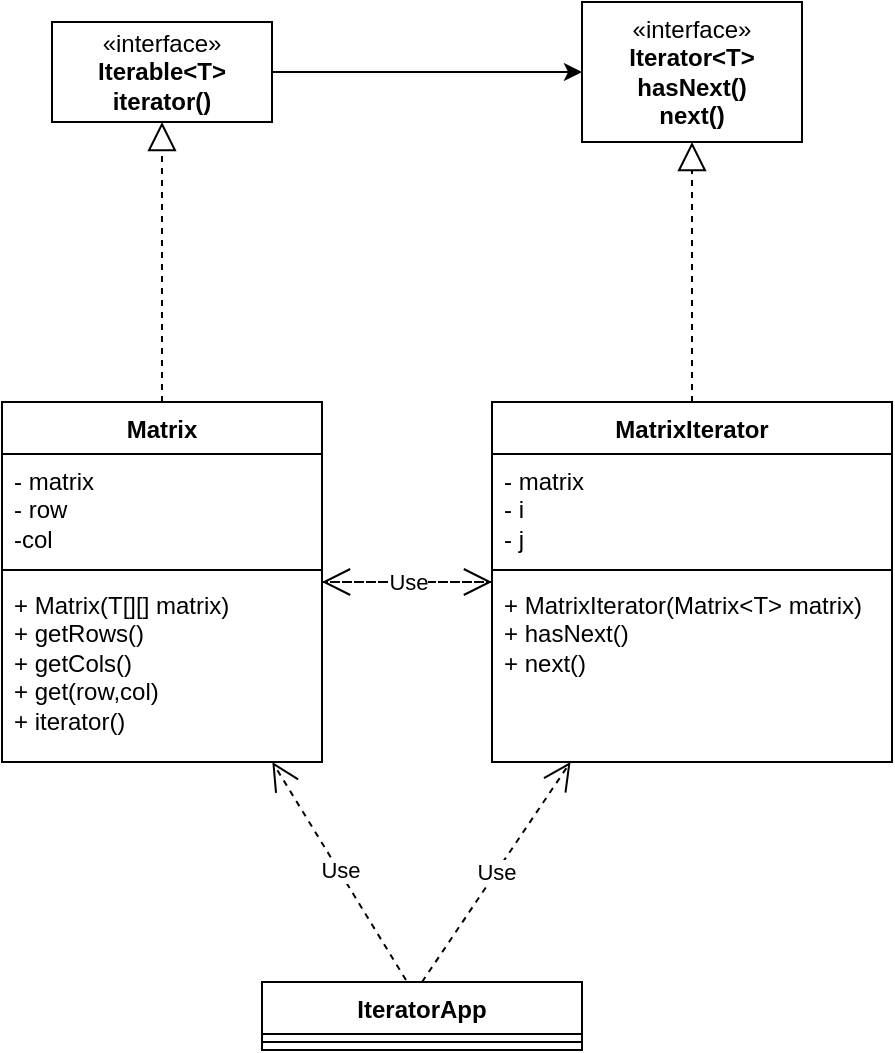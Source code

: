 <mxfile version="24.2.5" type="device">
  <diagram name="Página-1" id="gx38G2qUwWzkEVqAyIuV">
    <mxGraphModel dx="472" dy="868" grid="1" gridSize="10" guides="1" tooltips="1" connect="1" arrows="1" fold="1" page="1" pageScale="1" pageWidth="827" pageHeight="1169" math="0" shadow="0">
      <root>
        <mxCell id="0" />
        <mxCell id="1" parent="0" />
        <mxCell id="MDvxbZTULNSSr8DBJNU8-1" value="Matrix" style="swimlane;fontStyle=1;align=center;verticalAlign=top;childLayout=stackLayout;horizontal=1;startSize=26;horizontalStack=0;resizeParent=1;resizeParentMax=0;resizeLast=0;collapsible=1;marginBottom=0;whiteSpace=wrap;html=1;" parent="1" vertex="1">
          <mxGeometry x="110" y="250" width="160" height="180" as="geometry" />
        </mxCell>
        <mxCell id="MDvxbZTULNSSr8DBJNU8-2" value="- matrix&lt;div&gt;- row&lt;/div&gt;&lt;div&gt;-col&lt;/div&gt;" style="text;strokeColor=none;fillColor=none;align=left;verticalAlign=top;spacingLeft=4;spacingRight=4;overflow=hidden;rotatable=0;points=[[0,0.5],[1,0.5]];portConstraint=eastwest;whiteSpace=wrap;html=1;" parent="MDvxbZTULNSSr8DBJNU8-1" vertex="1">
          <mxGeometry y="26" width="160" height="54" as="geometry" />
        </mxCell>
        <mxCell id="MDvxbZTULNSSr8DBJNU8-3" value="" style="line;strokeWidth=1;fillColor=none;align=left;verticalAlign=middle;spacingTop=-1;spacingLeft=3;spacingRight=3;rotatable=0;labelPosition=right;points=[];portConstraint=eastwest;strokeColor=inherit;" parent="MDvxbZTULNSSr8DBJNU8-1" vertex="1">
          <mxGeometry y="80" width="160" height="8" as="geometry" />
        </mxCell>
        <mxCell id="MDvxbZTULNSSr8DBJNU8-4" value="+ Matrix(T[][] matrix)&lt;br&gt;+ getRows()&lt;div&gt;+ getCols()&lt;/div&gt;&lt;div&gt;+ get(row,col)&lt;/div&gt;&lt;div&gt;+ iterator()&lt;/div&gt;" style="text;strokeColor=none;fillColor=none;align=left;verticalAlign=top;spacingLeft=4;spacingRight=4;overflow=hidden;rotatable=0;points=[[0,0.5],[1,0.5]];portConstraint=eastwest;whiteSpace=wrap;html=1;" parent="MDvxbZTULNSSr8DBJNU8-1" vertex="1">
          <mxGeometry y="88" width="160" height="92" as="geometry" />
        </mxCell>
        <mxCell id="MDvxbZTULNSSr8DBJNU8-19" style="edgeStyle=orthogonalEdgeStyle;rounded=0;orthogonalLoop=1;jettySize=auto;html=1;" parent="1" source="MDvxbZTULNSSr8DBJNU8-5" target="MDvxbZTULNSSr8DBJNU8-7" edge="1">
          <mxGeometry relative="1" as="geometry" />
        </mxCell>
        <mxCell id="MDvxbZTULNSSr8DBJNU8-5" value="«interface»&lt;br&gt;&lt;b&gt;Iterable&amp;lt;T&amp;gt;&lt;/b&gt;&lt;div&gt;&lt;b&gt;iterator()&lt;/b&gt;&lt;/div&gt;" style="html=1;whiteSpace=wrap;" parent="1" vertex="1">
          <mxGeometry x="135" y="60" width="110" height="50" as="geometry" />
        </mxCell>
        <mxCell id="MDvxbZTULNSSr8DBJNU8-6" value="" style="endArrow=block;dashed=1;endFill=0;endSize=12;html=1;rounded=0;exitX=0.5;exitY=0;exitDx=0;exitDy=0;" parent="1" source="MDvxbZTULNSSr8DBJNU8-1" target="MDvxbZTULNSSr8DBJNU8-5" edge="1">
          <mxGeometry width="160" relative="1" as="geometry">
            <mxPoint x="170" y="250" as="sourcePoint" />
            <mxPoint x="330" y="250" as="targetPoint" />
          </mxGeometry>
        </mxCell>
        <mxCell id="MDvxbZTULNSSr8DBJNU8-7" value="«interface»&lt;br&gt;&lt;b&gt;Iterator&amp;lt;T&amp;gt;&lt;br&gt;hasNext()&lt;br&gt;next()&lt;/b&gt;" style="html=1;whiteSpace=wrap;" parent="1" vertex="1">
          <mxGeometry x="400" y="50" width="110" height="70" as="geometry" />
        </mxCell>
        <mxCell id="MDvxbZTULNSSr8DBJNU8-8" value="MatrixIterator" style="swimlane;fontStyle=1;align=center;verticalAlign=top;childLayout=stackLayout;horizontal=1;startSize=26;horizontalStack=0;resizeParent=1;resizeParentMax=0;resizeLast=0;collapsible=1;marginBottom=0;whiteSpace=wrap;html=1;" parent="1" vertex="1">
          <mxGeometry x="355" y="250" width="200" height="180" as="geometry" />
        </mxCell>
        <mxCell id="MDvxbZTULNSSr8DBJNU8-9" value="- matrix&lt;div&gt;- i&lt;/div&gt;&lt;div&gt;- j&lt;/div&gt;" style="text;strokeColor=none;fillColor=none;align=left;verticalAlign=top;spacingLeft=4;spacingRight=4;overflow=hidden;rotatable=0;points=[[0,0.5],[1,0.5]];portConstraint=eastwest;whiteSpace=wrap;html=1;" parent="MDvxbZTULNSSr8DBJNU8-8" vertex="1">
          <mxGeometry y="26" width="200" height="54" as="geometry" />
        </mxCell>
        <mxCell id="MDvxbZTULNSSr8DBJNU8-10" value="" style="line;strokeWidth=1;fillColor=none;align=left;verticalAlign=middle;spacingTop=-1;spacingLeft=3;spacingRight=3;rotatable=0;labelPosition=right;points=[];portConstraint=eastwest;strokeColor=inherit;" parent="MDvxbZTULNSSr8DBJNU8-8" vertex="1">
          <mxGeometry y="80" width="200" height="8" as="geometry" />
        </mxCell>
        <mxCell id="MDvxbZTULNSSr8DBJNU8-11" value="+ MatrixIterator(Matrix&amp;lt;T&amp;gt; matrix)&lt;br&gt;+ hasNext()&lt;div&gt;+ next()&lt;br&gt;&lt;/div&gt;" style="text;strokeColor=none;fillColor=none;align=left;verticalAlign=top;spacingLeft=4;spacingRight=4;overflow=hidden;rotatable=0;points=[[0,0.5],[1,0.5]];portConstraint=eastwest;whiteSpace=wrap;html=1;" parent="MDvxbZTULNSSr8DBJNU8-8" vertex="1">
          <mxGeometry y="88" width="200" height="92" as="geometry" />
        </mxCell>
        <mxCell id="MDvxbZTULNSSr8DBJNU8-12" value="" style="endArrow=block;dashed=1;endFill=0;endSize=12;html=1;rounded=0;exitX=0.5;exitY=0;exitDx=0;exitDy=0;entryX=0.5;entryY=1;entryDx=0;entryDy=0;" parent="1" source="MDvxbZTULNSSr8DBJNU8-8" target="MDvxbZTULNSSr8DBJNU8-7" edge="1">
          <mxGeometry width="160" relative="1" as="geometry">
            <mxPoint x="260" y="250" as="sourcePoint" />
            <mxPoint x="420" y="250" as="targetPoint" />
          </mxGeometry>
        </mxCell>
        <mxCell id="MDvxbZTULNSSr8DBJNU8-13" value="IteratorApp" style="swimlane;fontStyle=1;align=center;verticalAlign=top;childLayout=stackLayout;horizontal=1;startSize=26;horizontalStack=0;resizeParent=1;resizeParentMax=0;resizeLast=0;collapsible=1;marginBottom=0;whiteSpace=wrap;html=1;" parent="1" vertex="1">
          <mxGeometry x="240" y="540" width="160" height="34" as="geometry" />
        </mxCell>
        <mxCell id="MDvxbZTULNSSr8DBJNU8-15" value="" style="line;strokeWidth=1;fillColor=none;align=left;verticalAlign=middle;spacingTop=-1;spacingLeft=3;spacingRight=3;rotatable=0;labelPosition=right;points=[];portConstraint=eastwest;strokeColor=inherit;" parent="MDvxbZTULNSSr8DBJNU8-13" vertex="1">
          <mxGeometry y="26" width="160" height="8" as="geometry" />
        </mxCell>
        <mxCell id="MDvxbZTULNSSr8DBJNU8-17" value="Use" style="endArrow=open;endSize=12;dashed=1;html=1;rounded=0;exitX=0.5;exitY=0;exitDx=0;exitDy=0;" parent="1" source="MDvxbZTULNSSr8DBJNU8-13" target="MDvxbZTULNSSr8DBJNU8-8" edge="1">
          <mxGeometry width="160" relative="1" as="geometry">
            <mxPoint x="260" y="350" as="sourcePoint" />
            <mxPoint x="420" y="350" as="targetPoint" />
          </mxGeometry>
        </mxCell>
        <mxCell id="MDvxbZTULNSSr8DBJNU8-18" value="Use" style="endArrow=open;endSize=12;dashed=1;html=1;rounded=0;" parent="1" source="MDvxbZTULNSSr8DBJNU8-1" target="MDvxbZTULNSSr8DBJNU8-8" edge="1">
          <mxGeometry width="160" relative="1" as="geometry">
            <mxPoint x="260" y="350" as="sourcePoint" />
            <mxPoint x="420" y="350" as="targetPoint" />
          </mxGeometry>
        </mxCell>
        <mxCell id="MDvxbZTULNSSr8DBJNU8-20" value="Use" style="endArrow=open;endSize=12;dashed=1;html=1;rounded=0;" parent="1" source="MDvxbZTULNSSr8DBJNU8-8" target="MDvxbZTULNSSr8DBJNU8-1" edge="1">
          <mxGeometry width="160" relative="1" as="geometry">
            <mxPoint x="270" y="190" as="sourcePoint" />
            <mxPoint x="430" y="190" as="targetPoint" />
          </mxGeometry>
        </mxCell>
        <mxCell id="lO0DSjL6QIt1pBirGvcL-1" value="Use" style="endArrow=open;endSize=12;dashed=1;html=1;rounded=0;exitX=0.45;exitY=-0.029;exitDx=0;exitDy=0;exitPerimeter=0;" edge="1" parent="1" source="MDvxbZTULNSSr8DBJNU8-13" target="MDvxbZTULNSSr8DBJNU8-1">
          <mxGeometry width="160" relative="1" as="geometry">
            <mxPoint x="160" y="540" as="sourcePoint" />
            <mxPoint x="320" y="540" as="targetPoint" />
          </mxGeometry>
        </mxCell>
      </root>
    </mxGraphModel>
  </diagram>
</mxfile>
